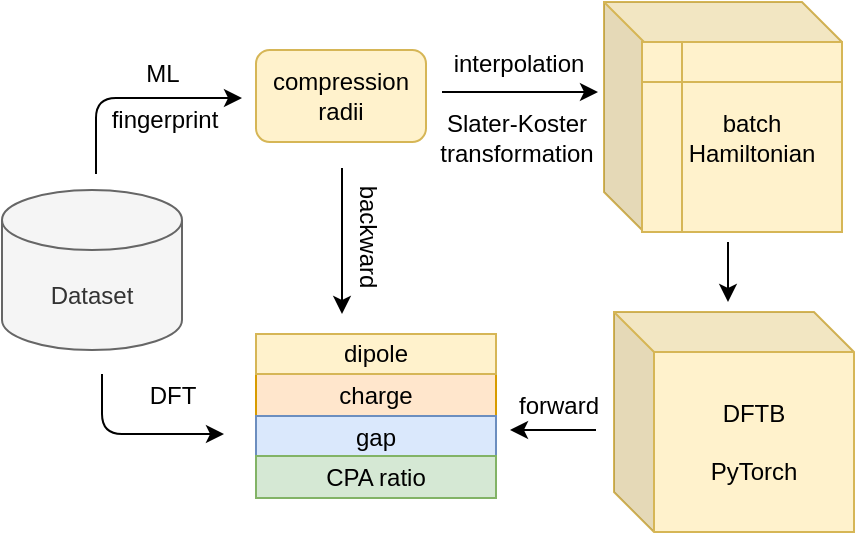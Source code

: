 <mxfile version="14.2.9" type="github">
  <diagram id="ps_Xkmwmxq0UH4aj3wPA" name="Page-1">
    <mxGraphModel dx="1515" dy="802" grid="1" gridSize="10" guides="1" tooltips="1" connect="1" arrows="1" fold="1" page="1" pageScale="1" pageWidth="850" pageHeight="1100" math="0" shadow="0">
      <root>
        <mxCell id="0" />
        <mxCell id="1" parent="0" />
        <mxCell id="vMhzculdH-lzf_wDQgZb-1" value="Dataset" style="shape=cylinder3;whiteSpace=wrap;html=1;boundedLbl=1;backgroundOutline=1;size=15;fillColor=#f5f5f5;strokeColor=#666666;fontColor=#333333;" vertex="1" parent="1">
          <mxGeometry x="150" y="598" width="90" height="80" as="geometry" />
        </mxCell>
        <mxCell id="vMhzculdH-lzf_wDQgZb-2" value="compression radii" style="rounded=1;whiteSpace=wrap;html=1;fillColor=#fff2cc;strokeColor=#d6b656;" vertex="1" parent="1">
          <mxGeometry x="277" y="528" width="85" height="46" as="geometry" />
        </mxCell>
        <mxCell id="vMhzculdH-lzf_wDQgZb-6" value="DFTB&lt;br&gt;&lt;br&gt;PyTorch" style="shape=cube;whiteSpace=wrap;html=1;boundedLbl=1;backgroundOutline=1;darkOpacity=0.05;darkOpacity2=0.1;fillColor=#fff2cc;strokeColor=#d6b656;" vertex="1" parent="1">
          <mxGeometry x="456" y="659" width="120" height="110" as="geometry" />
        </mxCell>
        <mxCell id="vMhzculdH-lzf_wDQgZb-7" value="" style="shape=cube;whiteSpace=wrap;html=1;boundedLbl=1;backgroundOutline=1;darkOpacity=0.05;darkOpacity2=0.1;fillColor=#fff2cc;strokeColor=#d6b656;" vertex="1" parent="1">
          <mxGeometry x="451" y="504" width="119" height="115" as="geometry" />
        </mxCell>
        <mxCell id="vMhzculdH-lzf_wDQgZb-5" value="&amp;nbsp; &amp;nbsp;batch &lt;br&gt;&amp;nbsp; &amp;nbsp;Hamiltonian" style="shape=internalStorage;whiteSpace=wrap;html=1;backgroundOutline=1;fillColor=#fff2cc;strokeColor=#d6b656;" vertex="1" parent="1">
          <mxGeometry x="470" y="524" width="100" height="95" as="geometry" />
        </mxCell>
        <mxCell id="vMhzculdH-lzf_wDQgZb-9" value="charge" style="rounded=0;whiteSpace=wrap;html=1;fillColor=#ffe6cc;strokeColor=#d79b00;" vertex="1" parent="1">
          <mxGeometry x="277" y="690" width="120" height="21" as="geometry" />
        </mxCell>
        <mxCell id="vMhzculdH-lzf_wDQgZb-10" value="dipole" style="rounded=0;whiteSpace=wrap;html=1;fillColor=#fff2cc;strokeColor=#d6b656;" vertex="1" parent="1">
          <mxGeometry x="277" y="670" width="120" height="20" as="geometry" />
        </mxCell>
        <mxCell id="vMhzculdH-lzf_wDQgZb-12" value="gap" style="rounded=0;whiteSpace=wrap;html=1;fillColor=#dae8fc;strokeColor=#6c8ebf;" vertex="1" parent="1">
          <mxGeometry x="277" y="711" width="120" height="21" as="geometry" />
        </mxCell>
        <mxCell id="vMhzculdH-lzf_wDQgZb-14" value="CPA ratio" style="rounded=0;whiteSpace=wrap;html=1;fillColor=#d5e8d4;strokeColor=#82b366;" vertex="1" parent="1">
          <mxGeometry x="277" y="731" width="120" height="21" as="geometry" />
        </mxCell>
        <mxCell id="vMhzculdH-lzf_wDQgZb-21" value="" style="endArrow=classic;html=1;" edge="1" parent="1">
          <mxGeometry width="50" height="50" relative="1" as="geometry">
            <mxPoint x="197" y="590" as="sourcePoint" />
            <mxPoint x="270" y="552" as="targetPoint" />
            <Array as="points">
              <mxPoint x="197" y="552" />
            </Array>
          </mxGeometry>
        </mxCell>
        <mxCell id="vMhzculdH-lzf_wDQgZb-22" value="" style="endArrow=classic;html=1;" edge="1" parent="1">
          <mxGeometry width="50" height="50" relative="1" as="geometry">
            <mxPoint x="370" y="549" as="sourcePoint" />
            <mxPoint x="448" y="549" as="targetPoint" />
          </mxGeometry>
        </mxCell>
        <mxCell id="vMhzculdH-lzf_wDQgZb-23" value="" style="endArrow=classic;html=1;" edge="1" parent="1">
          <mxGeometry width="50" height="50" relative="1" as="geometry">
            <mxPoint x="200" y="690" as="sourcePoint" />
            <mxPoint x="261" y="720" as="targetPoint" />
            <Array as="points">
              <mxPoint x="200" y="720" />
            </Array>
          </mxGeometry>
        </mxCell>
        <mxCell id="vMhzculdH-lzf_wDQgZb-25" value="" style="endArrow=classic;html=1;" edge="1" parent="1">
          <mxGeometry width="50" height="50" relative="1" as="geometry">
            <mxPoint x="447" y="718" as="sourcePoint" />
            <mxPoint x="404" y="718" as="targetPoint" />
          </mxGeometry>
        </mxCell>
        <mxCell id="vMhzculdH-lzf_wDQgZb-26" value="ML" style="text;html=1;align=center;verticalAlign=middle;resizable=0;points=[];autosize=1;" vertex="1" parent="1">
          <mxGeometry x="215" y="530" width="30" height="20" as="geometry" />
        </mxCell>
        <mxCell id="vMhzculdH-lzf_wDQgZb-27" value="fingerprint" style="text;html=1;align=center;verticalAlign=middle;resizable=0;points=[];autosize=1;" vertex="1" parent="1">
          <mxGeometry x="196" y="553" width="70" height="20" as="geometry" />
        </mxCell>
        <mxCell id="vMhzculdH-lzf_wDQgZb-28" value="interpolation" style="text;html=1;align=center;verticalAlign=middle;resizable=0;points=[];autosize=1;" vertex="1" parent="1">
          <mxGeometry x="368" y="525" width="80" height="20" as="geometry" />
        </mxCell>
        <mxCell id="vMhzculdH-lzf_wDQgZb-29" value="Slater-Koster&lt;br&gt;transformation" style="text;html=1;align=center;verticalAlign=middle;resizable=0;points=[];autosize=1;rotation=0;" vertex="1" parent="1">
          <mxGeometry x="362" y="557" width="90" height="30" as="geometry" />
        </mxCell>
        <mxCell id="vMhzculdH-lzf_wDQgZb-31" value="" style="endArrow=classic;html=1;" edge="1" parent="1">
          <mxGeometry width="50" height="50" relative="1" as="geometry">
            <mxPoint x="320" y="587" as="sourcePoint" />
            <mxPoint x="320" y="660" as="targetPoint" />
          </mxGeometry>
        </mxCell>
        <mxCell id="vMhzculdH-lzf_wDQgZb-32" value="backward" style="text;html=1;align=center;verticalAlign=middle;resizable=0;points=[];autosize=1;rotation=90;" vertex="1" parent="1">
          <mxGeometry x="298" y="611" width="70" height="20" as="geometry" />
        </mxCell>
        <mxCell id="vMhzculdH-lzf_wDQgZb-33" value="forward" style="text;html=1;align=center;verticalAlign=middle;resizable=0;points=[];autosize=1;" vertex="1" parent="1">
          <mxGeometry x="398" y="696" width="60" height="20" as="geometry" />
        </mxCell>
        <mxCell id="vMhzculdH-lzf_wDQgZb-34" value="DFT" style="text;html=1;align=center;verticalAlign=middle;resizable=0;points=[];autosize=1;" vertex="1" parent="1">
          <mxGeometry x="215" y="691" width="40" height="20" as="geometry" />
        </mxCell>
        <mxCell id="vMhzculdH-lzf_wDQgZb-35" value="" style="endArrow=classic;html=1;" edge="1" parent="1">
          <mxGeometry width="50" height="50" relative="1" as="geometry">
            <mxPoint x="513" y="624" as="sourcePoint" />
            <mxPoint x="513" y="654" as="targetPoint" />
          </mxGeometry>
        </mxCell>
      </root>
    </mxGraphModel>
  </diagram>
</mxfile>
